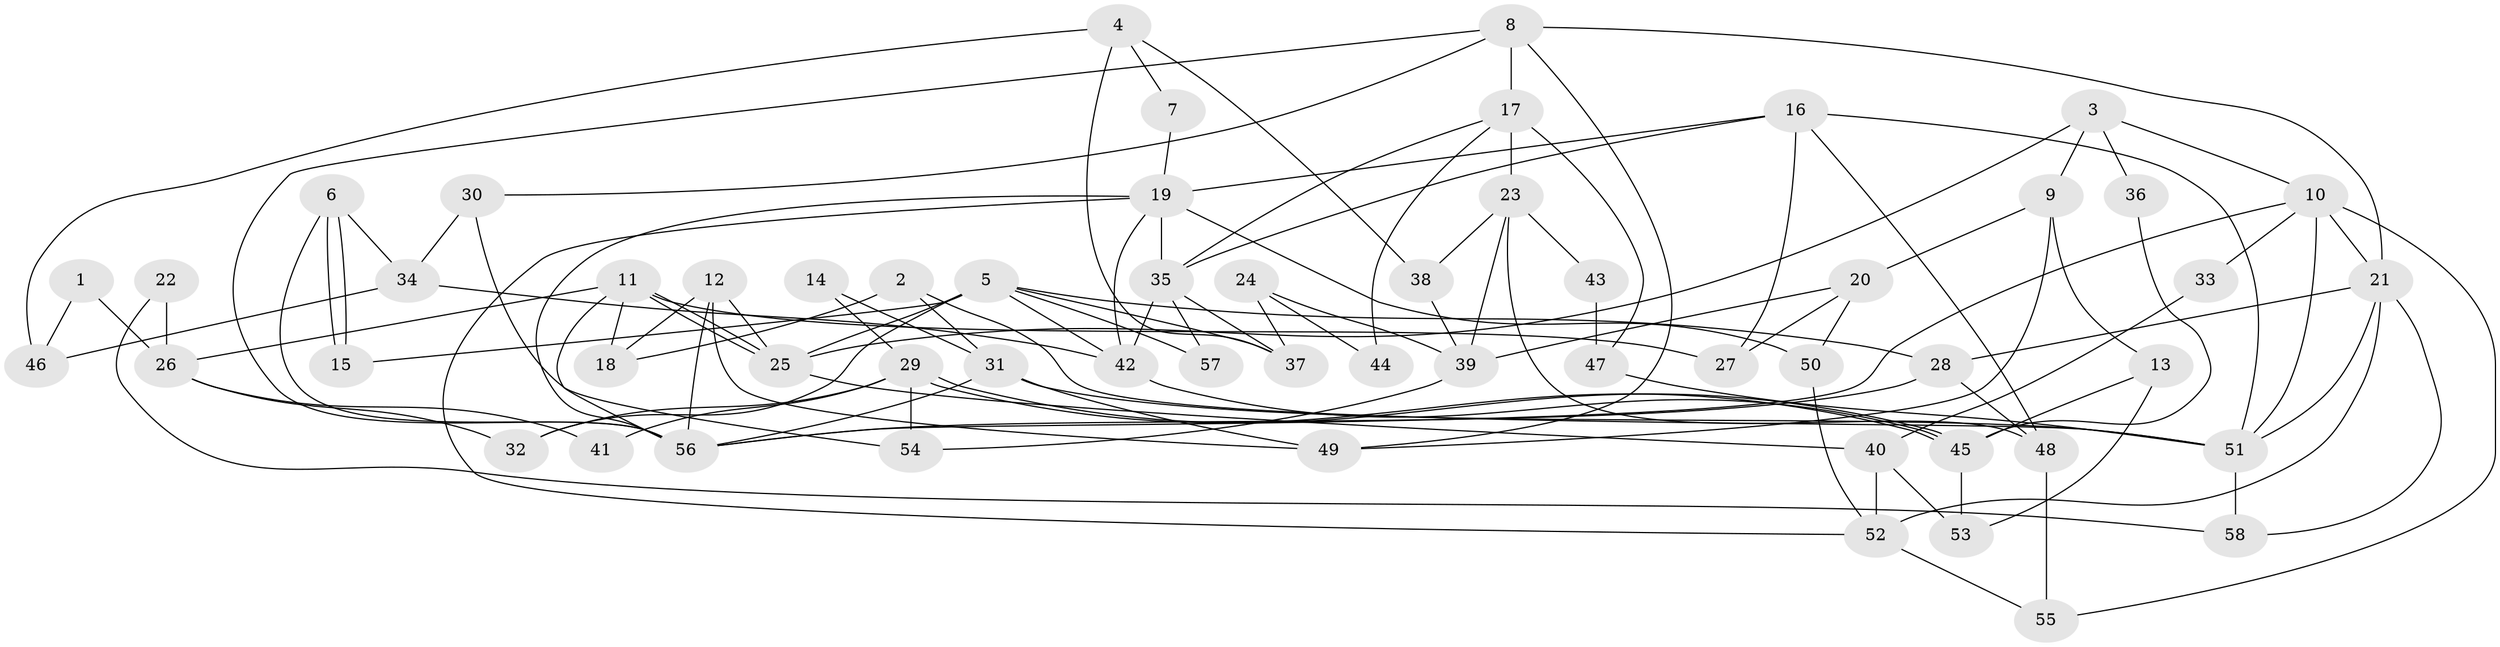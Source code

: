 // coarse degree distribution, {3: 0.23529411764705882, 7: 0.08823529411764706, 4: 0.14705882352941177, 6: 0.08823529411764706, 5: 0.2647058823529412, 2: 0.08823529411764706, 9: 0.058823529411764705, 10: 0.029411764705882353}
// Generated by graph-tools (version 1.1) at 2025/41/03/06/25 10:41:53]
// undirected, 58 vertices, 116 edges
graph export_dot {
graph [start="1"]
  node [color=gray90,style=filled];
  1;
  2;
  3;
  4;
  5;
  6;
  7;
  8;
  9;
  10;
  11;
  12;
  13;
  14;
  15;
  16;
  17;
  18;
  19;
  20;
  21;
  22;
  23;
  24;
  25;
  26;
  27;
  28;
  29;
  30;
  31;
  32;
  33;
  34;
  35;
  36;
  37;
  38;
  39;
  40;
  41;
  42;
  43;
  44;
  45;
  46;
  47;
  48;
  49;
  50;
  51;
  52;
  53;
  54;
  55;
  56;
  57;
  58;
  1 -- 26;
  1 -- 46;
  2 -- 51;
  2 -- 31;
  2 -- 18;
  3 -- 25;
  3 -- 9;
  3 -- 10;
  3 -- 36;
  4 -- 37;
  4 -- 38;
  4 -- 7;
  4 -- 46;
  5 -- 25;
  5 -- 28;
  5 -- 15;
  5 -- 32;
  5 -- 37;
  5 -- 42;
  5 -- 57;
  6 -- 15;
  6 -- 15;
  6 -- 56;
  6 -- 34;
  7 -- 19;
  8 -- 21;
  8 -- 56;
  8 -- 17;
  8 -- 30;
  8 -- 49;
  9 -- 49;
  9 -- 20;
  9 -- 13;
  10 -- 55;
  10 -- 21;
  10 -- 33;
  10 -- 51;
  10 -- 56;
  11 -- 56;
  11 -- 25;
  11 -- 25;
  11 -- 18;
  11 -- 26;
  11 -- 27;
  12 -- 56;
  12 -- 18;
  12 -- 25;
  12 -- 49;
  13 -- 45;
  13 -- 53;
  14 -- 29;
  14 -- 31;
  16 -- 51;
  16 -- 19;
  16 -- 27;
  16 -- 35;
  16 -- 48;
  17 -- 35;
  17 -- 23;
  17 -- 44;
  17 -- 47;
  19 -- 35;
  19 -- 52;
  19 -- 42;
  19 -- 50;
  19 -- 56;
  20 -- 27;
  20 -- 50;
  20 -- 39;
  21 -- 51;
  21 -- 28;
  21 -- 52;
  21 -- 58;
  22 -- 58;
  22 -- 26;
  23 -- 48;
  23 -- 38;
  23 -- 39;
  23 -- 43;
  24 -- 37;
  24 -- 39;
  24 -- 44;
  25 -- 40;
  26 -- 32;
  26 -- 41;
  28 -- 56;
  28 -- 48;
  29 -- 45;
  29 -- 45;
  29 -- 54;
  29 -- 32;
  29 -- 41;
  30 -- 34;
  30 -- 54;
  31 -- 56;
  31 -- 49;
  31 -- 51;
  33 -- 40;
  34 -- 42;
  34 -- 46;
  35 -- 42;
  35 -- 37;
  35 -- 57;
  36 -- 45;
  38 -- 39;
  39 -- 54;
  40 -- 53;
  40 -- 52;
  42 -- 45;
  43 -- 47;
  45 -- 53;
  47 -- 51;
  48 -- 55;
  50 -- 52;
  51 -- 58;
  52 -- 55;
}
